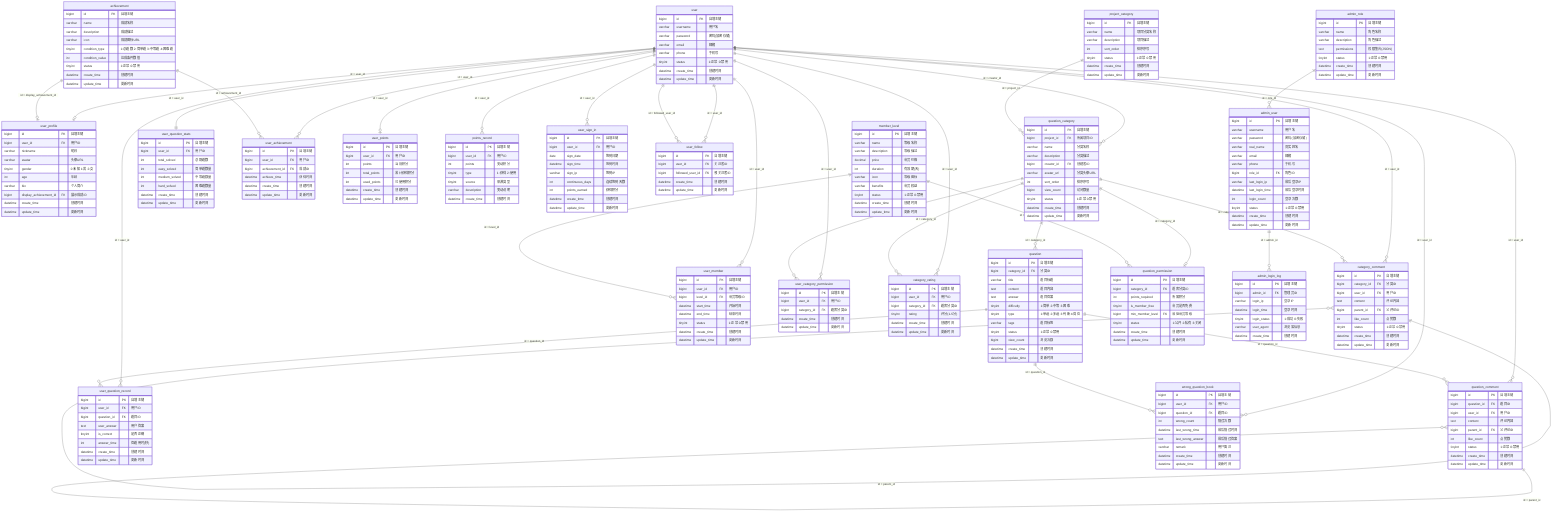 erDiagram
    %% 基础表之间的关系
    user ||--o| user_profile : "id = user_id"
    user ||--o{ question_category : "id = creator_id"
    user ||--o{ question_comment : "id = user_id"
    user ||--o{ category_comment : "id = user_id"
    user ||--|| user_question_stats : "id = user_id"
    user ||--o{ user_achievement : "id = user_id"
    user ||--o| user_points : "id = user_id"
    user ||--o{ points_record : "id = user_id"
    user ||--o{ user_member : "id = user_id"
    user ||--o{ user_category_permission : "id = user_id"
    user ||--o{ user_sign_in : "id = user_id"
    user ||--o{ user_question_record : "id = user_id"
    user ||--o{ category_rating : "id = user_id"
    user ||--o{ wrong_question_book : "id = user_id"
    user ||--o{ user_follow : "id = user_id"
    user ||--o{ user_follow : "id = followed_user_id"

    %% 题库相关关系
    project_category ||--o{ question_category : "id = project_id"
    question_category ||--o{ question : "id = category_id"
    question ||--o{ question_comment : "id = question_id"
    question_category ||--o{ category_comment : "id = category_id"
    question_comment ||--o{ question_comment : "id = parent_id"
    category_comment ||--o{ category_comment : "id = parent_id"
    question ||--o{ user_question_record : "id = question_id"
    question ||--o{ wrong_question_book : "id = question_id"
    question_category ||--o{ category_rating : "id = category_id"

    %% 会员和权限相关关系
    member_level ||--o{ user_member : "id = level_id"
    achievement ||--o{ user_achievement : "id = achievement_id"
    achievement ||--o| user_profile : "id = display_achievement_id"
    question_category ||--o| question_permission : "id = category_id"
    member_level ||--o{ question_permission : "id = min_member_level"
    question_category ||--o{ user_category_permission : "id = category_id"

    %% 管理员相关关系
    admin_role ||--o{ admin_user : "id = role_id"
    admin_user ||--o{ admin_login_log : "id = admin_id"

    %% 用户基础信息表
    user {
        bigint id PK "自增主键"
        varchar username "用户名"
        varchar password "密码(加密存储)"
        varchar email "邮箱"
        varchar phone "手机号"
        tinyint status "1:正常 0:禁用"
        datetime create_time "创建时间"
        datetime update_time "更新时间"
    }

    %% 管理员角色表
    admin_role {
        bigint id PK "自增主键"
        varchar name "角色名称"
        varchar description "角色描述"
        text permissions "权限集合(JSON)"
        tinyint status "1:正常 0:禁用"
        datetime create_time "创建时间"
        datetime update_time "更新时间"
    }

    %% 会员等级表
    member_level {
        bigint id PK "自增主键"
        varchar name "等级名称"
        varchar description "等级描述"
        decimal price "会员价格"
        int duration "有效期(天)"
        varchar icon "等级图标"
        varchar benefits "会员权益"
        tinyint status "1:正常 0:禁用"
        datetime create_time "创建时间"
        datetime update_time "更新时间"
    }

    %% 成就表
    achievement {
        bigint id PK "自增主键"
        varchar name "成就名称"
        varchar description "成就描述"
        varchar icon "成就图标URL"
        tinyint condition_type "1:总题数 2:简单题 3:中等题 4:困难题"
        int condition_value "达成条件数值"
        tinyint status "1:正常 0:禁用"
        datetime create_time "创建时间"
        datetime update_time "更新时间"
    }

    %% 项目大分类表
    project_category {
        bigint id PK "自增主键"
        varchar name "项目分类名称"
        varchar description "项目描述"
        int sort_order "排序序号"
        tinyint status "1:正常 0:禁用"
        datetime create_time "创建时间"
        datetime update_time "更新时间"
    }

    %% 管理员表
    admin_user {
        bigint id PK "自增主键"
        varchar username "用户名"
        varchar password "密码(加密存储)"
        varchar real_name "真实姓名"
        varchar email "邮箱"
        varchar phone "手机号"
        bigint role_id FK "角色ID"
        varchar last_login_ip "最后登录IP"
        datetime last_login_time "最后登录时间"
        int login_count "登录次数"
        tinyint status "1:正常 0:禁用"
        datetime create_time "创建时间"
        datetime update_time "更新时间"
    }

    %% 用户个人资料表
    user_profile {
        bigint id PK "自增主键"
        bigint user_id FK "用户ID"
        varchar nickname "昵称"
        varchar avatar "头像URL"
        tinyint gender "0:未知 1:男 2:女"
        int age "年龄"
        varchar bio "个人简介"
        bigint display_achievement_id FK "展示成就ID"
        datetime create_time "创建时间"
        datetime update_time "更新时间"
    }

    %% 题库分类表
    question_category {
        bigint id PK "自增主键"
        bigint project_id FK "所属项目ID"
        varchar name "分类名称"
        varchar description "分类描述"
        bigint creator_id FK "创建者ID"
        varchar avatar_url "分类头像URL"
        int sort_order "排序序号"
        bigint view_count "访问数量"
        tinyint status "1:正常 0:禁用"
        datetime create_time "创建时间"
        datetime update_time "更新时间"
    }

    %% 题库内容表
    question {
        bigint id PK "自增主键"
        bigint category_id FK "分类ID"
        varchar title "题目标题"
        text content "题目内容"
        text answer "题目答案"
        tinyint difficulty "1:简单 2:中等 3:困难"
        tinyint type "1:单选 2:多选 3:判断 4:简答"
        varchar tags "题目标签"
        tinyint status "1:正常 0:禁用"
        bigint view_count "浏览次数"
        datetime create_time "创建时间"
        datetime update_time "更新时间"
    }

    %% 题目评论表
    question_comment {
        bigint id PK "自增主键"
        bigint question_id FK "题目ID"
        bigint user_id FK "用户ID"
        text content "评论内容"
        bigint parent_id FK "父评论ID"
        int like_count "点赞数"
        tinyint status "1:正常 0:禁用"
        datetime create_time "创建时间"
        datetime update_time "更新时间"
    }

    %% 题库分类评论表
    category_comment {
        bigint id PK "自增主键"
        bigint category_id FK "分类ID"
        bigint user_id FK "用户ID"
        text content "评论内容"
        bigint parent_id FK "父评论ID"
        int like_count "点赞数"
        tinyint status "1:正常 0:禁用"
        datetime create_time "创建时间"
        datetime update_time "更新时间"
    }

    %% 用户刷题统计表
    user_question_stats {
        bigint id PK "自增主键"
        bigint user_id FK "用户ID"
        int total_solved "总刷题数"
        int easy_solved "简单题数量"
        int medium_solved "中等题数量"
        int hard_solved "困难题数量"
        datetime create_time "创建时间"
        datetime update_time "更新时间"
    }

    %% 用户成就表
    user_achievement {
        bigint id PK "自增主键"
        bigint user_id FK "用户ID"
        bigint achievement_id FK "成就ID"
        datetime achieve_time "获得时间"
        datetime create_time "创建时间"
        datetime update_time "更新时间"
    }

    %% 用户会员表
    user_member {
        bigint id PK "自增主键"
        bigint user_id FK "用户ID"
        bigint level_id FK "会员等级ID"
        datetime start_time "开始时间"
        datetime end_time "结束时间"
        tinyint status "1:正常 0:禁用"
        datetime create_time "创建时间"
        datetime update_time "更新时间"
    }

    %% 用户积分表
    user_points {
        bigint id PK "自增主键"
        bigint user_id FK "用户ID"
        int points "当前积分"
        int total_points "累计获得积分"
        int used_points "已使用积分"
        datetime create_time "创建时间"
        datetime update_time "更新时间"
    }

    %% 积分变动记录表
    points_record {
        bigint id PK "自增主键"
        bigint user_id FK "用户ID"
        int points "变动积分"
        tinyint type "1:获得 2:使用"
        tinyint source "来源类型"
        varchar description "变动说明"
        datetime create_time "创建时间"
    }

    %% 题库权限表
    question_permission {
        bigint id PK "自增主键"
        bigint category_id FK "题库分类ID"
        int points_required "所需积分"
        tinyint is_member_free "会员是否免费"
        bigint min_member_level FK "最低会员等级"
        tinyint status "1:公开 2:私有 3:关闭"
        datetime create_time "创建时间"
        datetime update_time "更新时间"
    }

    %% 用户题库权限表
    user_category_permission {
        bigint id PK "自增主键"
        bigint user_id FK "用户ID"
        bigint category_id FK "题库分类ID"
        datetime create_time "创建时间"
        datetime update_time "更新时间"
    }

    %% 签到记录表
    user_sign_in {
        bigint id PK "自增主键"
        bigint user_id FK "用户ID"
        date sign_date "签到日期"
        datetime sign_time "签到时间"
        varchar sign_ip "签到IP"
        int continuous_days "连续签到天数"
        int points_earned "获得积分"
        datetime create_time "创建时间"
        datetime update_time "更新时间"
    }

    %% 答题记录表
    user_question_record {
        bigint id PK "自增主键"
        bigint user_id FK "用户ID"
        bigint question_id FK "题目ID"
        text user_answer "用户答案"
        tinyint is_correct "是否正确"
        int answer_time "答题用时(秒)"
        datetime create_time "创建时间"
        datetime update_time "更新时间"
    }

    %% 题库评分表
    category_rating {
        bigint id PK "自增主键"
        bigint user_id FK "用户ID"
        bigint category_id FK "题库分类ID"
        tinyint rating "评分(1-5分)"
        datetime create_time "创建时间"
        datetime update_time "更新时间"
    }

    %% 管理员登录日志表
    admin_login_log {
        bigint id PK "自增主键"
        bigint admin_id FK "管理员ID"
        varchar login_ip "登录IP"
        datetime login_time "登录时间"
        tinyint login_status "1:成功 0:失败"
        varchar user_agent "浏览器信息"
        datetime create_time "创建时间"
    }

    %% 错题本表
    wrong_question_book {
        bigint id PK "自增主键"
        bigint user_id FK "用户ID"
        bigint question_id FK "题目ID"
        int wrong_count "错误次数"
        datetime last_wrong_time "最后错误时间"
        text last_wrong_answer "最后错误答案"
        varchar remark "用户备注"
        datetime create_time "创建时间"
        datetime update_time "更新时间"
    }

    %% 用户关注表
    user_follow {
        bigint id PK "自增主键"
        bigint user_id FK "关注者ID"
        bigint followed_user_id FK "被关注者ID"
        datetime create_time "创建时间"
        datetime update_time "更新时间"
    }
